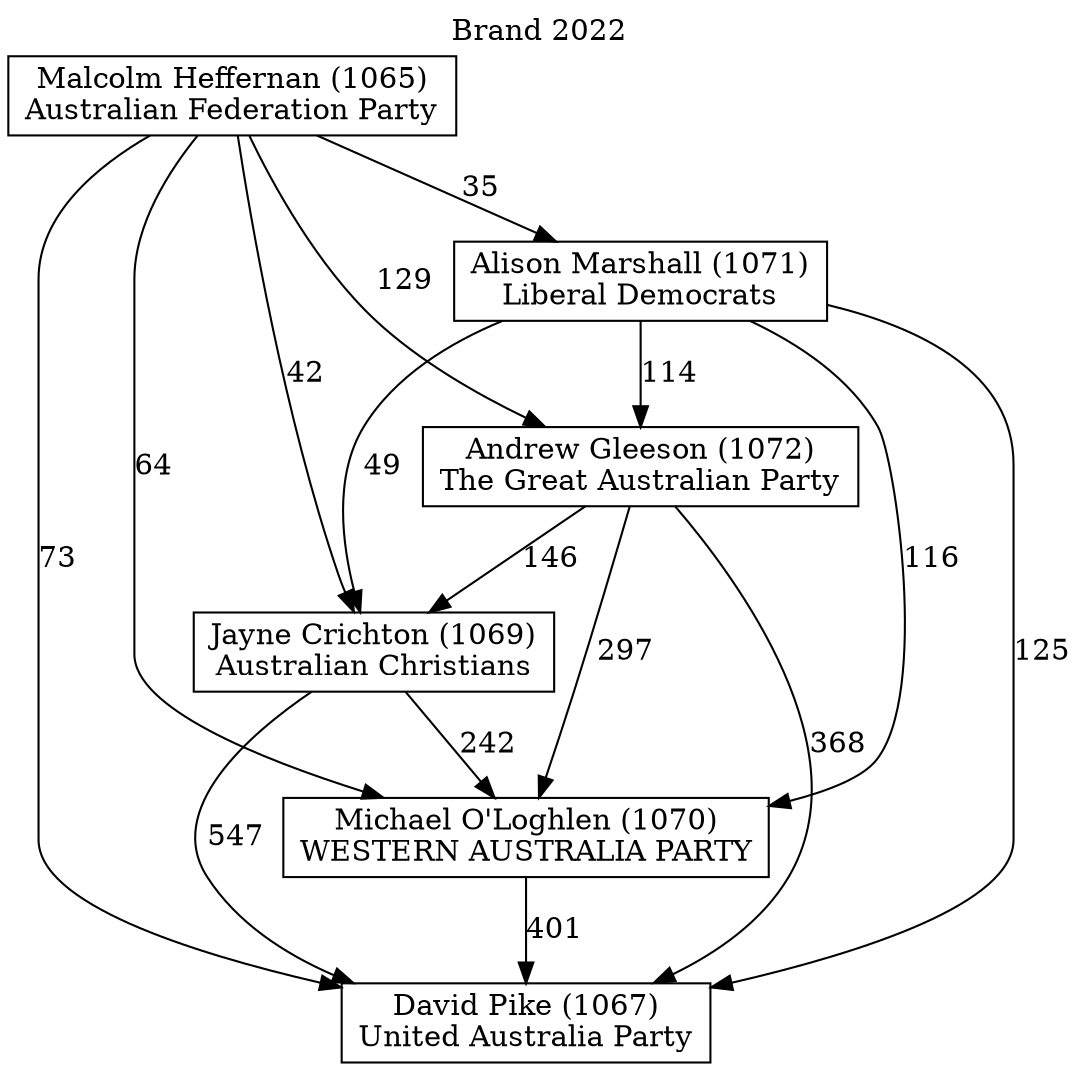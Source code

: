 // House preference flow
digraph "David Pike (1067)_Brand_2022" {
	graph [label="Brand 2022" labelloc=t mclimit=10]
	node [shape=box]
	"David Pike (1067)" [label="David Pike (1067)
United Australia Party"]
	"Michael O'Loghlen (1070)" [label="Michael O'Loghlen (1070)
WESTERN AUSTRALIA PARTY"]
	"Malcolm Heffernan (1065)" [label="Malcolm Heffernan (1065)
Australian Federation Party"]
	"Alison Marshall (1071)" [label="Alison Marshall (1071)
Liberal Democrats"]
	"Jayne Crichton (1069)" [label="Jayne Crichton (1069)
Australian Christians"]
	"Andrew Gleeson (1072)" [label="Andrew Gleeson (1072)
The Great Australian Party"]
	"Andrew Gleeson (1072)" -> "David Pike (1067)" [label=368]
	"Malcolm Heffernan (1065)" -> "David Pike (1067)" [label=73]
	"Malcolm Heffernan (1065)" -> "Andrew Gleeson (1072)" [label=129]
	"Alison Marshall (1071)" -> "Michael O'Loghlen (1070)" [label=116]
	"Michael O'Loghlen (1070)" -> "David Pike (1067)" [label=401]
	"Andrew Gleeson (1072)" -> "Michael O'Loghlen (1070)" [label=297]
	"Andrew Gleeson (1072)" -> "Jayne Crichton (1069)" [label=146]
	"Jayne Crichton (1069)" -> "David Pike (1067)" [label=547]
	"Malcolm Heffernan (1065)" -> "Michael O'Loghlen (1070)" [label=64]
	"Alison Marshall (1071)" -> "Andrew Gleeson (1072)" [label=114]
	"Alison Marshall (1071)" -> "David Pike (1067)" [label=125]
	"Malcolm Heffernan (1065)" -> "Jayne Crichton (1069)" [label=42]
	"Malcolm Heffernan (1065)" -> "Alison Marshall (1071)" [label=35]
	"Jayne Crichton (1069)" -> "Michael O'Loghlen (1070)" [label=242]
	"Alison Marshall (1071)" -> "Jayne Crichton (1069)" [label=49]
}
